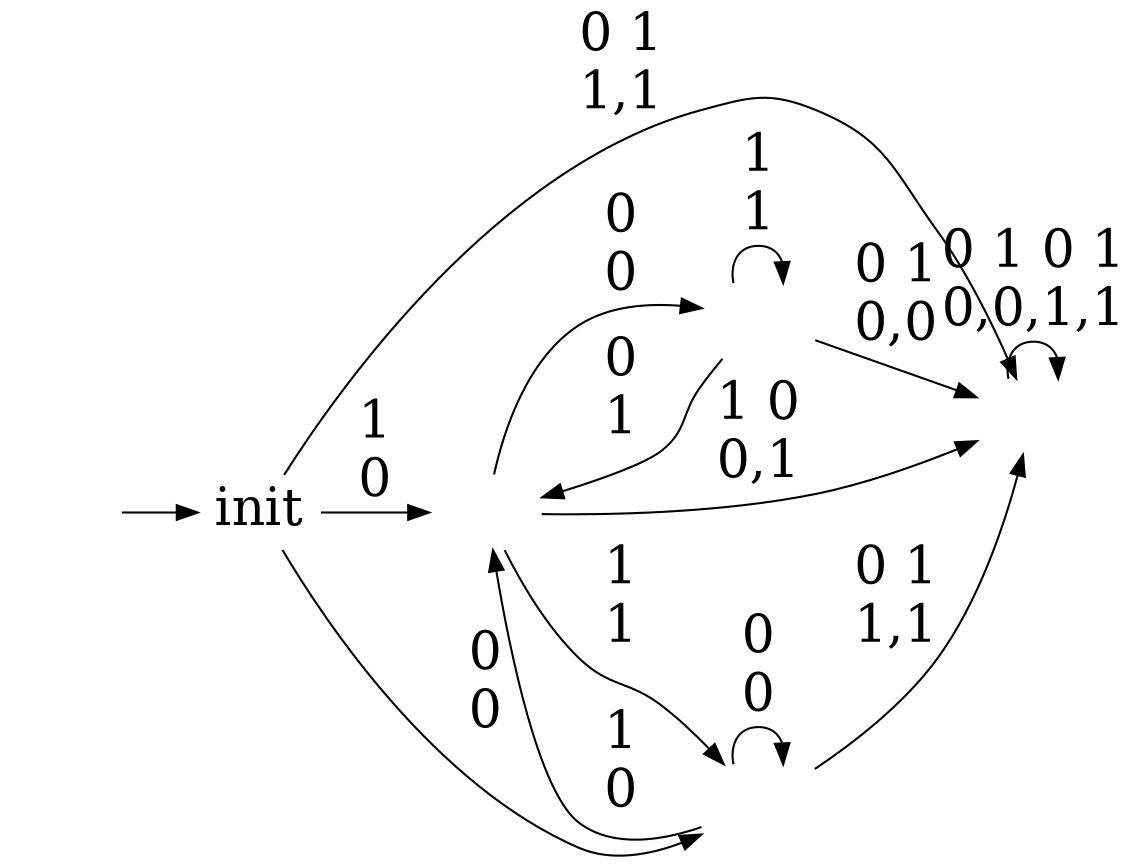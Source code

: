 digraph G {
rankdir="LR";edge[fontsize=25];
node[shape=none, fontsize=25];
"#entry#"[shape=none label=""];
"(#(1 0) #(1 1))"[image="10+11.png", label=""];
"#nil"[image="btm.png", label=""];
"(#(0 0) #(0 1) #(1 0) #(1 1))"[image="00+01+10+11.png", label=""];
"(#(0 1) #(1 1))"[image="01+11.png", label=""];
"#entry#"->"init"
"init"->"(#(0 1) #(1 1))"[label="0\n0"];
"init"->"(#(0 0) #(0 1) #(1 0) #(1 1))"[label="1\n0"];
"init"->"#nil"[label="0 1\n1,1"];
"(#(0 1) #(1 1))"->"(#(0 1) #(1 1))"[label="0\n0"];
"(#(0 1) #(1 1))"->"(#(0 0) #(0 1) #(1 0) #(1 1))"[label="1\n0"];
"(#(0 1) #(1 1))"->"#nil"[label="0 1\n1,1"];
"(#(0 0) #(0 1) #(1 0) #(1 1))"->"(#(1 0) #(1 1))"[label="0\n0"];
"(#(0 0) #(0 1) #(1 0) #(1 1))"->"#nil"[label="1 0\n0,1"];
"(#(0 0) #(0 1) #(1 0) #(1 1))"->"(#(0 1) #(1 1))"[label="1\n1"];
"#nil"->"#nil"[label="0 1 0 1\n0,0,1,1"];
"(#(1 0) #(1 1))"->"#nil"[label="0 1\n0,0"];
"(#(1 0) #(1 1))"->"(#(0 0) #(0 1) #(1 0) #(1 1))"[label="0\n1"];
"(#(1 0) #(1 1))"->"(#(1 0) #(1 1))"[label="1\n1"];
}
